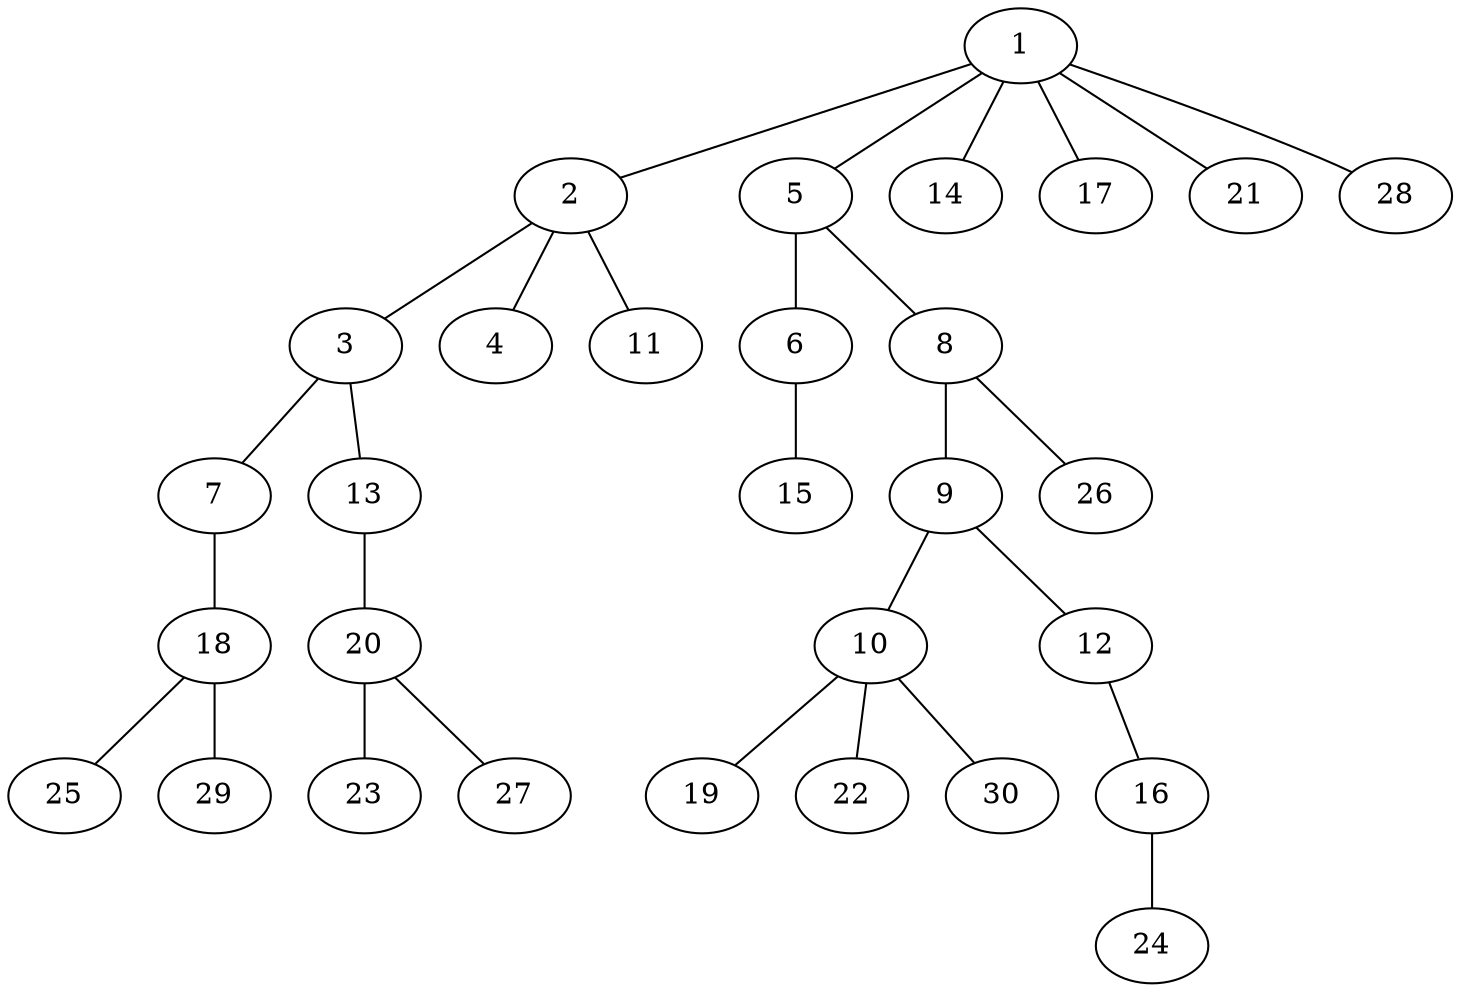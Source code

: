 graph graphname {1--2
1--5
1--14
1--17
1--21
1--28
2--3
2--4
2--11
3--7
3--13
5--6
5--8
6--15
7--18
8--9
8--26
9--10
9--12
10--19
10--22
10--30
12--16
13--20
16--24
18--25
18--29
20--23
20--27
}
